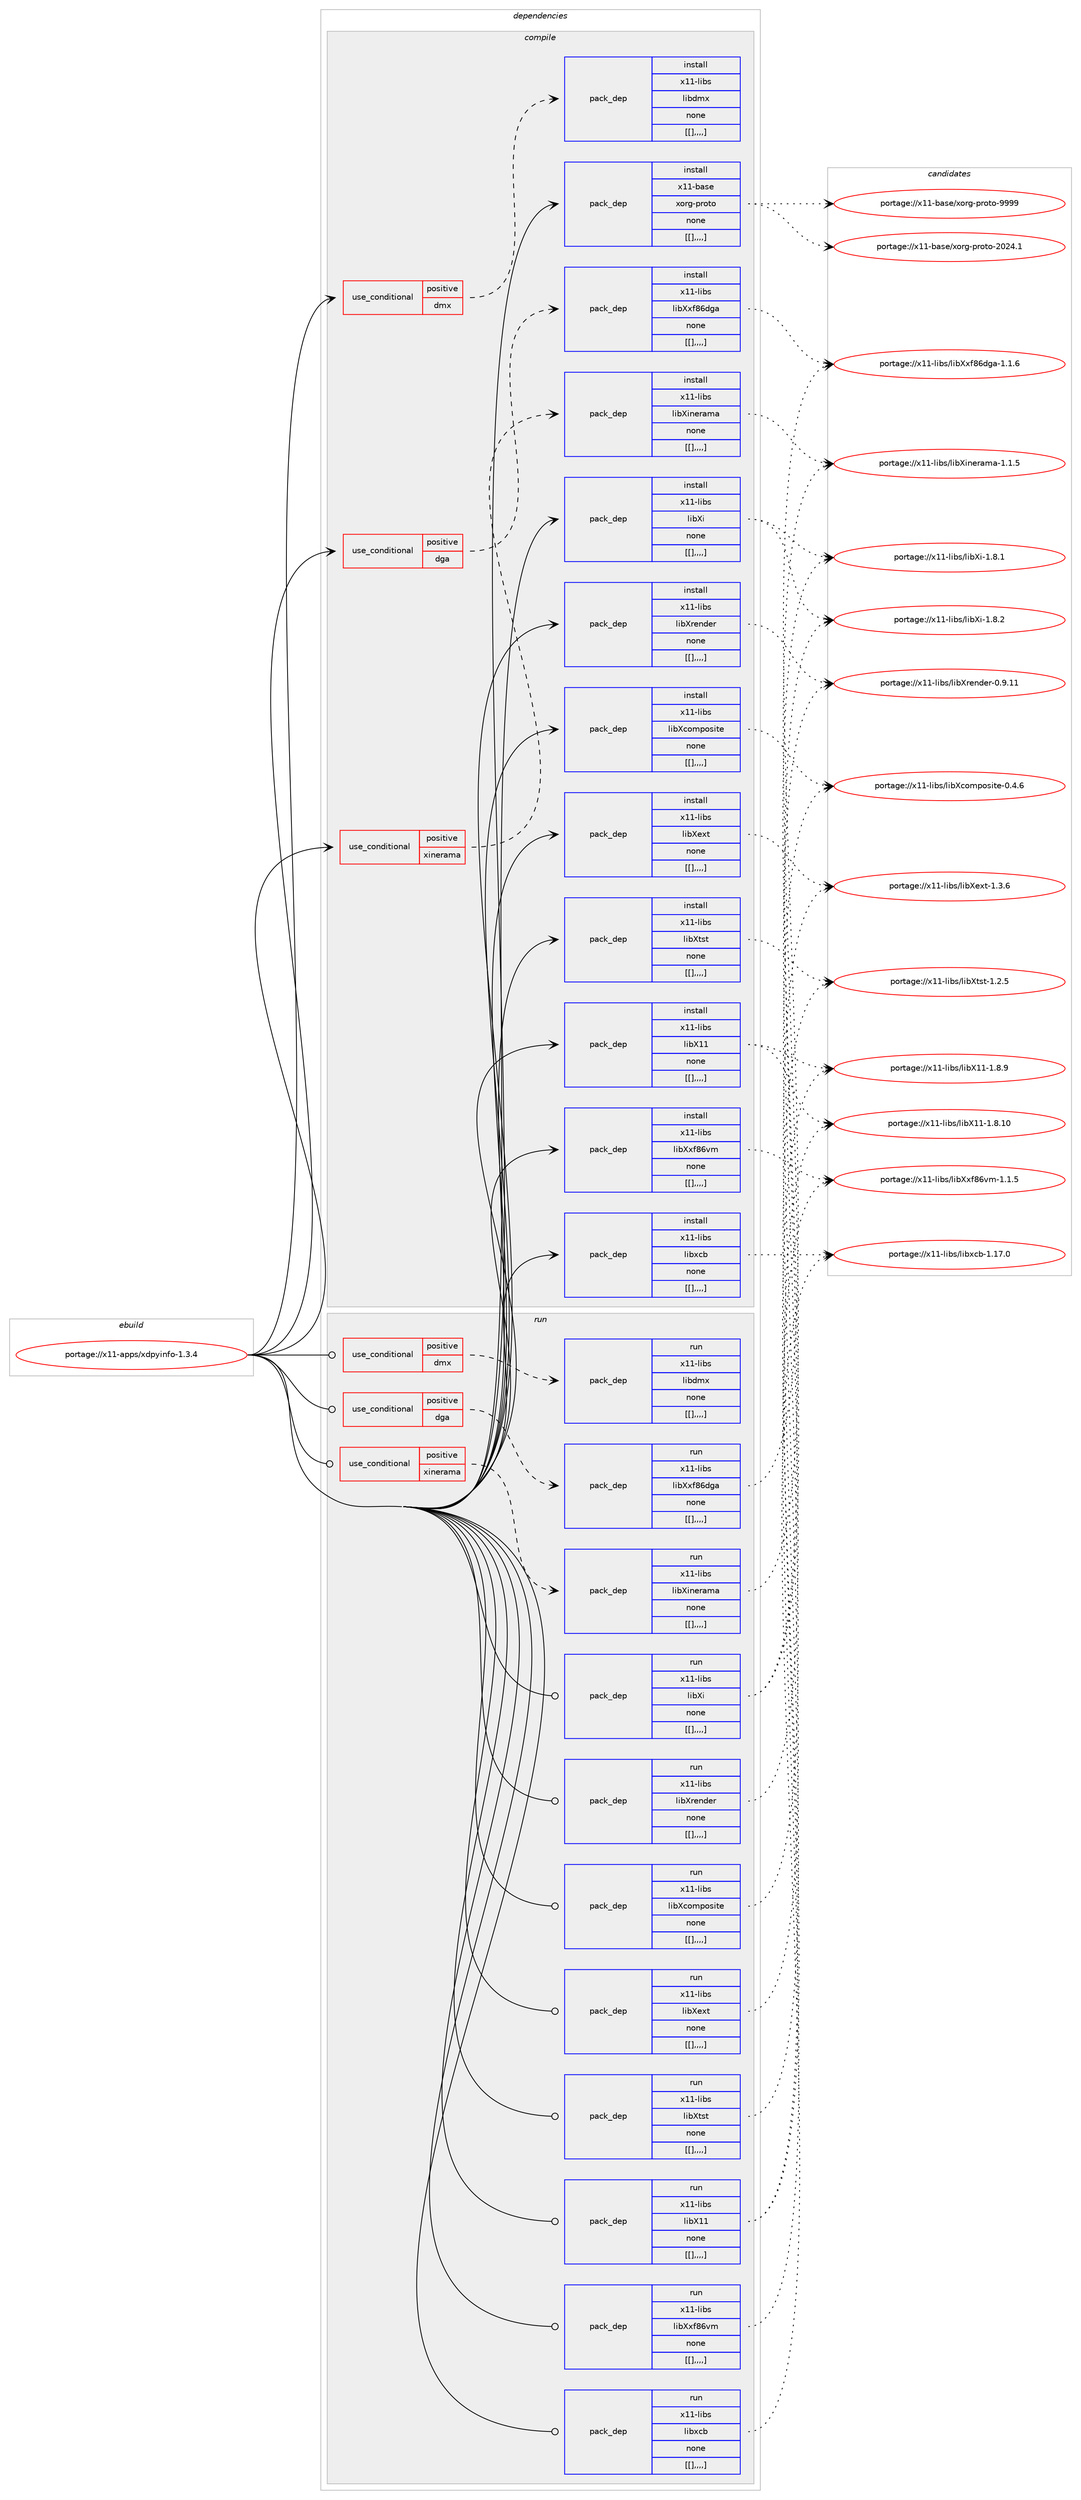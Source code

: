 digraph prolog {

# *************
# Graph options
# *************

newrank=true;
concentrate=true;
compound=true;
graph [rankdir=LR,fontname=Helvetica,fontsize=10,ranksep=1.5];#, ranksep=2.5, nodesep=0.2];
edge  [arrowhead=vee];
node  [fontname=Helvetica,fontsize=10];

# **********
# The ebuild
# **********

subgraph cluster_leftcol {
color=gray;
label=<<i>ebuild</i>>;
id [label="portage://x11-apps/xdpyinfo-1.3.4", color=red, width=4, href="../x11-apps/xdpyinfo-1.3.4.svg"];
}

# ****************
# The dependencies
# ****************

subgraph cluster_midcol {
color=gray;
label=<<i>dependencies</i>>;
subgraph cluster_compile {
fillcolor="#eeeeee";
style=filled;
label=<<i>compile</i>>;
subgraph cond11200 {
dependency30738 [label=<<TABLE BORDER="0" CELLBORDER="1" CELLSPACING="0" CELLPADDING="4"><TR><TD ROWSPAN="3" CELLPADDING="10">use_conditional</TD></TR><TR><TD>positive</TD></TR><TR><TD>dga</TD></TR></TABLE>>, shape=none, color=red];
subgraph pack19316 {
dependency30739 [label=<<TABLE BORDER="0" CELLBORDER="1" CELLSPACING="0" CELLPADDING="4" WIDTH="220"><TR><TD ROWSPAN="6" CELLPADDING="30">pack_dep</TD></TR><TR><TD WIDTH="110">install</TD></TR><TR><TD>x11-libs</TD></TR><TR><TD>libXxf86dga</TD></TR><TR><TD>none</TD></TR><TR><TD>[[],,,,]</TD></TR></TABLE>>, shape=none, color=blue];
}
dependency30738:e -> dependency30739:w [weight=20,style="dashed",arrowhead="vee"];
}
id:e -> dependency30738:w [weight=20,style="solid",arrowhead="vee"];
subgraph cond11201 {
dependency30740 [label=<<TABLE BORDER="0" CELLBORDER="1" CELLSPACING="0" CELLPADDING="4"><TR><TD ROWSPAN="3" CELLPADDING="10">use_conditional</TD></TR><TR><TD>positive</TD></TR><TR><TD>dmx</TD></TR></TABLE>>, shape=none, color=red];
subgraph pack19317 {
dependency30741 [label=<<TABLE BORDER="0" CELLBORDER="1" CELLSPACING="0" CELLPADDING="4" WIDTH="220"><TR><TD ROWSPAN="6" CELLPADDING="30">pack_dep</TD></TR><TR><TD WIDTH="110">install</TD></TR><TR><TD>x11-libs</TD></TR><TR><TD>libdmx</TD></TR><TR><TD>none</TD></TR><TR><TD>[[],,,,]</TD></TR></TABLE>>, shape=none, color=blue];
}
dependency30740:e -> dependency30741:w [weight=20,style="dashed",arrowhead="vee"];
}
id:e -> dependency30740:w [weight=20,style="solid",arrowhead="vee"];
subgraph cond11202 {
dependency30742 [label=<<TABLE BORDER="0" CELLBORDER="1" CELLSPACING="0" CELLPADDING="4"><TR><TD ROWSPAN="3" CELLPADDING="10">use_conditional</TD></TR><TR><TD>positive</TD></TR><TR><TD>xinerama</TD></TR></TABLE>>, shape=none, color=red];
subgraph pack19318 {
dependency30743 [label=<<TABLE BORDER="0" CELLBORDER="1" CELLSPACING="0" CELLPADDING="4" WIDTH="220"><TR><TD ROWSPAN="6" CELLPADDING="30">pack_dep</TD></TR><TR><TD WIDTH="110">install</TD></TR><TR><TD>x11-libs</TD></TR><TR><TD>libXinerama</TD></TR><TR><TD>none</TD></TR><TR><TD>[[],,,,]</TD></TR></TABLE>>, shape=none, color=blue];
}
dependency30742:e -> dependency30743:w [weight=20,style="dashed",arrowhead="vee"];
}
id:e -> dependency30742:w [weight=20,style="solid",arrowhead="vee"];
subgraph pack19319 {
dependency30744 [label=<<TABLE BORDER="0" CELLBORDER="1" CELLSPACING="0" CELLPADDING="4" WIDTH="220"><TR><TD ROWSPAN="6" CELLPADDING="30">pack_dep</TD></TR><TR><TD WIDTH="110">install</TD></TR><TR><TD>x11-base</TD></TR><TR><TD>xorg-proto</TD></TR><TR><TD>none</TD></TR><TR><TD>[[],,,,]</TD></TR></TABLE>>, shape=none, color=blue];
}
id:e -> dependency30744:w [weight=20,style="solid",arrowhead="vee"];
subgraph pack19320 {
dependency30745 [label=<<TABLE BORDER="0" CELLBORDER="1" CELLSPACING="0" CELLPADDING="4" WIDTH="220"><TR><TD ROWSPAN="6" CELLPADDING="30">pack_dep</TD></TR><TR><TD WIDTH="110">install</TD></TR><TR><TD>x11-libs</TD></TR><TR><TD>libX11</TD></TR><TR><TD>none</TD></TR><TR><TD>[[],,,,]</TD></TR></TABLE>>, shape=none, color=blue];
}
id:e -> dependency30745:w [weight=20,style="solid",arrowhead="vee"];
subgraph pack19321 {
dependency30746 [label=<<TABLE BORDER="0" CELLBORDER="1" CELLSPACING="0" CELLPADDING="4" WIDTH="220"><TR><TD ROWSPAN="6" CELLPADDING="30">pack_dep</TD></TR><TR><TD WIDTH="110">install</TD></TR><TR><TD>x11-libs</TD></TR><TR><TD>libXcomposite</TD></TR><TR><TD>none</TD></TR><TR><TD>[[],,,,]</TD></TR></TABLE>>, shape=none, color=blue];
}
id:e -> dependency30746:w [weight=20,style="solid",arrowhead="vee"];
subgraph pack19322 {
dependency30747 [label=<<TABLE BORDER="0" CELLBORDER="1" CELLSPACING="0" CELLPADDING="4" WIDTH="220"><TR><TD ROWSPAN="6" CELLPADDING="30">pack_dep</TD></TR><TR><TD WIDTH="110">install</TD></TR><TR><TD>x11-libs</TD></TR><TR><TD>libXext</TD></TR><TR><TD>none</TD></TR><TR><TD>[[],,,,]</TD></TR></TABLE>>, shape=none, color=blue];
}
id:e -> dependency30747:w [weight=20,style="solid",arrowhead="vee"];
subgraph pack19323 {
dependency30748 [label=<<TABLE BORDER="0" CELLBORDER="1" CELLSPACING="0" CELLPADDING="4" WIDTH="220"><TR><TD ROWSPAN="6" CELLPADDING="30">pack_dep</TD></TR><TR><TD WIDTH="110">install</TD></TR><TR><TD>x11-libs</TD></TR><TR><TD>libXi</TD></TR><TR><TD>none</TD></TR><TR><TD>[[],,,,]</TD></TR></TABLE>>, shape=none, color=blue];
}
id:e -> dependency30748:w [weight=20,style="solid",arrowhead="vee"];
subgraph pack19324 {
dependency30749 [label=<<TABLE BORDER="0" CELLBORDER="1" CELLSPACING="0" CELLPADDING="4" WIDTH="220"><TR><TD ROWSPAN="6" CELLPADDING="30">pack_dep</TD></TR><TR><TD WIDTH="110">install</TD></TR><TR><TD>x11-libs</TD></TR><TR><TD>libXrender</TD></TR><TR><TD>none</TD></TR><TR><TD>[[],,,,]</TD></TR></TABLE>>, shape=none, color=blue];
}
id:e -> dependency30749:w [weight=20,style="solid",arrowhead="vee"];
subgraph pack19325 {
dependency30750 [label=<<TABLE BORDER="0" CELLBORDER="1" CELLSPACING="0" CELLPADDING="4" WIDTH="220"><TR><TD ROWSPAN="6" CELLPADDING="30">pack_dep</TD></TR><TR><TD WIDTH="110">install</TD></TR><TR><TD>x11-libs</TD></TR><TR><TD>libXtst</TD></TR><TR><TD>none</TD></TR><TR><TD>[[],,,,]</TD></TR></TABLE>>, shape=none, color=blue];
}
id:e -> dependency30750:w [weight=20,style="solid",arrowhead="vee"];
subgraph pack19326 {
dependency30751 [label=<<TABLE BORDER="0" CELLBORDER="1" CELLSPACING="0" CELLPADDING="4" WIDTH="220"><TR><TD ROWSPAN="6" CELLPADDING="30">pack_dep</TD></TR><TR><TD WIDTH="110">install</TD></TR><TR><TD>x11-libs</TD></TR><TR><TD>libXxf86vm</TD></TR><TR><TD>none</TD></TR><TR><TD>[[],,,,]</TD></TR></TABLE>>, shape=none, color=blue];
}
id:e -> dependency30751:w [weight=20,style="solid",arrowhead="vee"];
subgraph pack19327 {
dependency30752 [label=<<TABLE BORDER="0" CELLBORDER="1" CELLSPACING="0" CELLPADDING="4" WIDTH="220"><TR><TD ROWSPAN="6" CELLPADDING="30">pack_dep</TD></TR><TR><TD WIDTH="110">install</TD></TR><TR><TD>x11-libs</TD></TR><TR><TD>libxcb</TD></TR><TR><TD>none</TD></TR><TR><TD>[[],,,,]</TD></TR></TABLE>>, shape=none, color=blue];
}
id:e -> dependency30752:w [weight=20,style="solid",arrowhead="vee"];
}
subgraph cluster_compileandrun {
fillcolor="#eeeeee";
style=filled;
label=<<i>compile and run</i>>;
}
subgraph cluster_run {
fillcolor="#eeeeee";
style=filled;
label=<<i>run</i>>;
subgraph cond11203 {
dependency30753 [label=<<TABLE BORDER="0" CELLBORDER="1" CELLSPACING="0" CELLPADDING="4"><TR><TD ROWSPAN="3" CELLPADDING="10">use_conditional</TD></TR><TR><TD>positive</TD></TR><TR><TD>dga</TD></TR></TABLE>>, shape=none, color=red];
subgraph pack19328 {
dependency30754 [label=<<TABLE BORDER="0" CELLBORDER="1" CELLSPACING="0" CELLPADDING="4" WIDTH="220"><TR><TD ROWSPAN="6" CELLPADDING="30">pack_dep</TD></TR><TR><TD WIDTH="110">run</TD></TR><TR><TD>x11-libs</TD></TR><TR><TD>libXxf86dga</TD></TR><TR><TD>none</TD></TR><TR><TD>[[],,,,]</TD></TR></TABLE>>, shape=none, color=blue];
}
dependency30753:e -> dependency30754:w [weight=20,style="dashed",arrowhead="vee"];
}
id:e -> dependency30753:w [weight=20,style="solid",arrowhead="odot"];
subgraph cond11204 {
dependency30755 [label=<<TABLE BORDER="0" CELLBORDER="1" CELLSPACING="0" CELLPADDING="4"><TR><TD ROWSPAN="3" CELLPADDING="10">use_conditional</TD></TR><TR><TD>positive</TD></TR><TR><TD>dmx</TD></TR></TABLE>>, shape=none, color=red];
subgraph pack19329 {
dependency30756 [label=<<TABLE BORDER="0" CELLBORDER="1" CELLSPACING="0" CELLPADDING="4" WIDTH="220"><TR><TD ROWSPAN="6" CELLPADDING="30">pack_dep</TD></TR><TR><TD WIDTH="110">run</TD></TR><TR><TD>x11-libs</TD></TR><TR><TD>libdmx</TD></TR><TR><TD>none</TD></TR><TR><TD>[[],,,,]</TD></TR></TABLE>>, shape=none, color=blue];
}
dependency30755:e -> dependency30756:w [weight=20,style="dashed",arrowhead="vee"];
}
id:e -> dependency30755:w [weight=20,style="solid",arrowhead="odot"];
subgraph cond11205 {
dependency30757 [label=<<TABLE BORDER="0" CELLBORDER="1" CELLSPACING="0" CELLPADDING="4"><TR><TD ROWSPAN="3" CELLPADDING="10">use_conditional</TD></TR><TR><TD>positive</TD></TR><TR><TD>xinerama</TD></TR></TABLE>>, shape=none, color=red];
subgraph pack19330 {
dependency30758 [label=<<TABLE BORDER="0" CELLBORDER="1" CELLSPACING="0" CELLPADDING="4" WIDTH="220"><TR><TD ROWSPAN="6" CELLPADDING="30">pack_dep</TD></TR><TR><TD WIDTH="110">run</TD></TR><TR><TD>x11-libs</TD></TR><TR><TD>libXinerama</TD></TR><TR><TD>none</TD></TR><TR><TD>[[],,,,]</TD></TR></TABLE>>, shape=none, color=blue];
}
dependency30757:e -> dependency30758:w [weight=20,style="dashed",arrowhead="vee"];
}
id:e -> dependency30757:w [weight=20,style="solid",arrowhead="odot"];
subgraph pack19331 {
dependency30759 [label=<<TABLE BORDER="0" CELLBORDER="1" CELLSPACING="0" CELLPADDING="4" WIDTH="220"><TR><TD ROWSPAN="6" CELLPADDING="30">pack_dep</TD></TR><TR><TD WIDTH="110">run</TD></TR><TR><TD>x11-libs</TD></TR><TR><TD>libX11</TD></TR><TR><TD>none</TD></TR><TR><TD>[[],,,,]</TD></TR></TABLE>>, shape=none, color=blue];
}
id:e -> dependency30759:w [weight=20,style="solid",arrowhead="odot"];
subgraph pack19332 {
dependency30760 [label=<<TABLE BORDER="0" CELLBORDER="1" CELLSPACING="0" CELLPADDING="4" WIDTH="220"><TR><TD ROWSPAN="6" CELLPADDING="30">pack_dep</TD></TR><TR><TD WIDTH="110">run</TD></TR><TR><TD>x11-libs</TD></TR><TR><TD>libXcomposite</TD></TR><TR><TD>none</TD></TR><TR><TD>[[],,,,]</TD></TR></TABLE>>, shape=none, color=blue];
}
id:e -> dependency30760:w [weight=20,style="solid",arrowhead="odot"];
subgraph pack19333 {
dependency30761 [label=<<TABLE BORDER="0" CELLBORDER="1" CELLSPACING="0" CELLPADDING="4" WIDTH="220"><TR><TD ROWSPAN="6" CELLPADDING="30">pack_dep</TD></TR><TR><TD WIDTH="110">run</TD></TR><TR><TD>x11-libs</TD></TR><TR><TD>libXext</TD></TR><TR><TD>none</TD></TR><TR><TD>[[],,,,]</TD></TR></TABLE>>, shape=none, color=blue];
}
id:e -> dependency30761:w [weight=20,style="solid",arrowhead="odot"];
subgraph pack19334 {
dependency30762 [label=<<TABLE BORDER="0" CELLBORDER="1" CELLSPACING="0" CELLPADDING="4" WIDTH="220"><TR><TD ROWSPAN="6" CELLPADDING="30">pack_dep</TD></TR><TR><TD WIDTH="110">run</TD></TR><TR><TD>x11-libs</TD></TR><TR><TD>libXi</TD></TR><TR><TD>none</TD></TR><TR><TD>[[],,,,]</TD></TR></TABLE>>, shape=none, color=blue];
}
id:e -> dependency30762:w [weight=20,style="solid",arrowhead="odot"];
subgraph pack19335 {
dependency30763 [label=<<TABLE BORDER="0" CELLBORDER="1" CELLSPACING="0" CELLPADDING="4" WIDTH="220"><TR><TD ROWSPAN="6" CELLPADDING="30">pack_dep</TD></TR><TR><TD WIDTH="110">run</TD></TR><TR><TD>x11-libs</TD></TR><TR><TD>libXrender</TD></TR><TR><TD>none</TD></TR><TR><TD>[[],,,,]</TD></TR></TABLE>>, shape=none, color=blue];
}
id:e -> dependency30763:w [weight=20,style="solid",arrowhead="odot"];
subgraph pack19336 {
dependency30764 [label=<<TABLE BORDER="0" CELLBORDER="1" CELLSPACING="0" CELLPADDING="4" WIDTH="220"><TR><TD ROWSPAN="6" CELLPADDING="30">pack_dep</TD></TR><TR><TD WIDTH="110">run</TD></TR><TR><TD>x11-libs</TD></TR><TR><TD>libXtst</TD></TR><TR><TD>none</TD></TR><TR><TD>[[],,,,]</TD></TR></TABLE>>, shape=none, color=blue];
}
id:e -> dependency30764:w [weight=20,style="solid",arrowhead="odot"];
subgraph pack19337 {
dependency30765 [label=<<TABLE BORDER="0" CELLBORDER="1" CELLSPACING="0" CELLPADDING="4" WIDTH="220"><TR><TD ROWSPAN="6" CELLPADDING="30">pack_dep</TD></TR><TR><TD WIDTH="110">run</TD></TR><TR><TD>x11-libs</TD></TR><TR><TD>libXxf86vm</TD></TR><TR><TD>none</TD></TR><TR><TD>[[],,,,]</TD></TR></TABLE>>, shape=none, color=blue];
}
id:e -> dependency30765:w [weight=20,style="solid",arrowhead="odot"];
subgraph pack19338 {
dependency30766 [label=<<TABLE BORDER="0" CELLBORDER="1" CELLSPACING="0" CELLPADDING="4" WIDTH="220"><TR><TD ROWSPAN="6" CELLPADDING="30">pack_dep</TD></TR><TR><TD WIDTH="110">run</TD></TR><TR><TD>x11-libs</TD></TR><TR><TD>libxcb</TD></TR><TR><TD>none</TD></TR><TR><TD>[[],,,,]</TD></TR></TABLE>>, shape=none, color=blue];
}
id:e -> dependency30766:w [weight=20,style="solid",arrowhead="odot"];
}
}

# **************
# The candidates
# **************

subgraph cluster_choices {
rank=same;
color=gray;
label=<<i>candidates</i>>;

subgraph choice19316 {
color=black;
nodesep=1;
choice12049494510810598115471081059888120102565410010397454946494654 [label="portage://x11-libs/libXxf86dga-1.1.6", color=red, width=4,href="../x11-libs/libXxf86dga-1.1.6.svg"];
dependency30739:e -> choice12049494510810598115471081059888120102565410010397454946494654:w [style=dotted,weight="100"];
}
subgraph choice19317 {
color=black;
nodesep=1;
}
subgraph choice19318 {
color=black;
nodesep=1;
choice120494945108105981154710810598881051101011149710997454946494653 [label="portage://x11-libs/libXinerama-1.1.5", color=red, width=4,href="../x11-libs/libXinerama-1.1.5.svg"];
dependency30743:e -> choice120494945108105981154710810598881051101011149710997454946494653:w [style=dotted,weight="100"];
}
subgraph choice19319 {
color=black;
nodesep=1;
choice120494945989711510147120111114103451121141111161114557575757 [label="portage://x11-base/xorg-proto-9999", color=red, width=4,href="../x11-base/xorg-proto-9999.svg"];
choice1204949459897115101471201111141034511211411111611145504850524649 [label="portage://x11-base/xorg-proto-2024.1", color=red, width=4,href="../x11-base/xorg-proto-2024.1.svg"];
dependency30744:e -> choice120494945989711510147120111114103451121141111161114557575757:w [style=dotted,weight="100"];
dependency30744:e -> choice1204949459897115101471201111141034511211411111611145504850524649:w [style=dotted,weight="100"];
}
subgraph choice19320 {
color=black;
nodesep=1;
choice12049494510810598115471081059888494945494656464948 [label="portage://x11-libs/libX11-1.8.10", color=red, width=4,href="../x11-libs/libX11-1.8.10.svg"];
choice120494945108105981154710810598884949454946564657 [label="portage://x11-libs/libX11-1.8.9", color=red, width=4,href="../x11-libs/libX11-1.8.9.svg"];
dependency30745:e -> choice12049494510810598115471081059888494945494656464948:w [style=dotted,weight="100"];
dependency30745:e -> choice120494945108105981154710810598884949454946564657:w [style=dotted,weight="100"];
}
subgraph choice19321 {
color=black;
nodesep=1;
choice1204949451081059811547108105988899111109112111115105116101454846524654 [label="portage://x11-libs/libXcomposite-0.4.6", color=red, width=4,href="../x11-libs/libXcomposite-0.4.6.svg"];
dependency30746:e -> choice1204949451081059811547108105988899111109112111115105116101454846524654:w [style=dotted,weight="100"];
}
subgraph choice19322 {
color=black;
nodesep=1;
choice12049494510810598115471081059888101120116454946514654 [label="portage://x11-libs/libXext-1.3.6", color=red, width=4,href="../x11-libs/libXext-1.3.6.svg"];
dependency30747:e -> choice12049494510810598115471081059888101120116454946514654:w [style=dotted,weight="100"];
}
subgraph choice19323 {
color=black;
nodesep=1;
choice12049494510810598115471081059888105454946564650 [label="portage://x11-libs/libXi-1.8.2", color=red, width=4,href="../x11-libs/libXi-1.8.2.svg"];
choice12049494510810598115471081059888105454946564649 [label="portage://x11-libs/libXi-1.8.1", color=red, width=4,href="../x11-libs/libXi-1.8.1.svg"];
dependency30748:e -> choice12049494510810598115471081059888105454946564650:w [style=dotted,weight="100"];
dependency30748:e -> choice12049494510810598115471081059888105454946564649:w [style=dotted,weight="100"];
}
subgraph choice19324 {
color=black;
nodesep=1;
choice1204949451081059811547108105988811410111010010111445484657464949 [label="portage://x11-libs/libXrender-0.9.11", color=red, width=4,href="../x11-libs/libXrender-0.9.11.svg"];
dependency30749:e -> choice1204949451081059811547108105988811410111010010111445484657464949:w [style=dotted,weight="100"];
}
subgraph choice19325 {
color=black;
nodesep=1;
choice12049494510810598115471081059888116115116454946504653 [label="portage://x11-libs/libXtst-1.2.5", color=red, width=4,href="../x11-libs/libXtst-1.2.5.svg"];
dependency30750:e -> choice12049494510810598115471081059888116115116454946504653:w [style=dotted,weight="100"];
}
subgraph choice19326 {
color=black;
nodesep=1;
choice120494945108105981154710810598881201025654118109454946494653 [label="portage://x11-libs/libXxf86vm-1.1.5", color=red, width=4,href="../x11-libs/libXxf86vm-1.1.5.svg"];
dependency30751:e -> choice120494945108105981154710810598881201025654118109454946494653:w [style=dotted,weight="100"];
}
subgraph choice19327 {
color=black;
nodesep=1;
choice120494945108105981154710810598120999845494649554648 [label="portage://x11-libs/libxcb-1.17.0", color=red, width=4,href="../x11-libs/libxcb-1.17.0.svg"];
dependency30752:e -> choice120494945108105981154710810598120999845494649554648:w [style=dotted,weight="100"];
}
subgraph choice19328 {
color=black;
nodesep=1;
choice12049494510810598115471081059888120102565410010397454946494654 [label="portage://x11-libs/libXxf86dga-1.1.6", color=red, width=4,href="../x11-libs/libXxf86dga-1.1.6.svg"];
dependency30754:e -> choice12049494510810598115471081059888120102565410010397454946494654:w [style=dotted,weight="100"];
}
subgraph choice19329 {
color=black;
nodesep=1;
}
subgraph choice19330 {
color=black;
nodesep=1;
choice120494945108105981154710810598881051101011149710997454946494653 [label="portage://x11-libs/libXinerama-1.1.5", color=red, width=4,href="../x11-libs/libXinerama-1.1.5.svg"];
dependency30758:e -> choice120494945108105981154710810598881051101011149710997454946494653:w [style=dotted,weight="100"];
}
subgraph choice19331 {
color=black;
nodesep=1;
choice12049494510810598115471081059888494945494656464948 [label="portage://x11-libs/libX11-1.8.10", color=red, width=4,href="../x11-libs/libX11-1.8.10.svg"];
choice120494945108105981154710810598884949454946564657 [label="portage://x11-libs/libX11-1.8.9", color=red, width=4,href="../x11-libs/libX11-1.8.9.svg"];
dependency30759:e -> choice12049494510810598115471081059888494945494656464948:w [style=dotted,weight="100"];
dependency30759:e -> choice120494945108105981154710810598884949454946564657:w [style=dotted,weight="100"];
}
subgraph choice19332 {
color=black;
nodesep=1;
choice1204949451081059811547108105988899111109112111115105116101454846524654 [label="portage://x11-libs/libXcomposite-0.4.6", color=red, width=4,href="../x11-libs/libXcomposite-0.4.6.svg"];
dependency30760:e -> choice1204949451081059811547108105988899111109112111115105116101454846524654:w [style=dotted,weight="100"];
}
subgraph choice19333 {
color=black;
nodesep=1;
choice12049494510810598115471081059888101120116454946514654 [label="portage://x11-libs/libXext-1.3.6", color=red, width=4,href="../x11-libs/libXext-1.3.6.svg"];
dependency30761:e -> choice12049494510810598115471081059888101120116454946514654:w [style=dotted,weight="100"];
}
subgraph choice19334 {
color=black;
nodesep=1;
choice12049494510810598115471081059888105454946564650 [label="portage://x11-libs/libXi-1.8.2", color=red, width=4,href="../x11-libs/libXi-1.8.2.svg"];
choice12049494510810598115471081059888105454946564649 [label="portage://x11-libs/libXi-1.8.1", color=red, width=4,href="../x11-libs/libXi-1.8.1.svg"];
dependency30762:e -> choice12049494510810598115471081059888105454946564650:w [style=dotted,weight="100"];
dependency30762:e -> choice12049494510810598115471081059888105454946564649:w [style=dotted,weight="100"];
}
subgraph choice19335 {
color=black;
nodesep=1;
choice1204949451081059811547108105988811410111010010111445484657464949 [label="portage://x11-libs/libXrender-0.9.11", color=red, width=4,href="../x11-libs/libXrender-0.9.11.svg"];
dependency30763:e -> choice1204949451081059811547108105988811410111010010111445484657464949:w [style=dotted,weight="100"];
}
subgraph choice19336 {
color=black;
nodesep=1;
choice12049494510810598115471081059888116115116454946504653 [label="portage://x11-libs/libXtst-1.2.5", color=red, width=4,href="../x11-libs/libXtst-1.2.5.svg"];
dependency30764:e -> choice12049494510810598115471081059888116115116454946504653:w [style=dotted,weight="100"];
}
subgraph choice19337 {
color=black;
nodesep=1;
choice120494945108105981154710810598881201025654118109454946494653 [label="portage://x11-libs/libXxf86vm-1.1.5", color=red, width=4,href="../x11-libs/libXxf86vm-1.1.5.svg"];
dependency30765:e -> choice120494945108105981154710810598881201025654118109454946494653:w [style=dotted,weight="100"];
}
subgraph choice19338 {
color=black;
nodesep=1;
choice120494945108105981154710810598120999845494649554648 [label="portage://x11-libs/libxcb-1.17.0", color=red, width=4,href="../x11-libs/libxcb-1.17.0.svg"];
dependency30766:e -> choice120494945108105981154710810598120999845494649554648:w [style=dotted,weight="100"];
}
}

}

